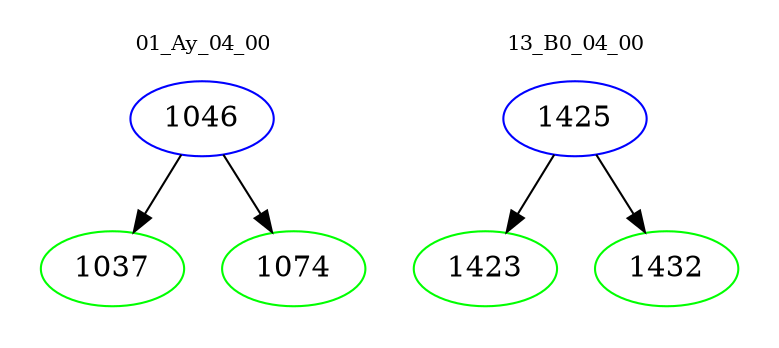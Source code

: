 digraph{
subgraph cluster_0 {
color = white
label = "01_Ay_04_00";
fontsize=10;
T0_1046 [label="1046", color="blue"]
T0_1046 -> T0_1037 [color="black"]
T0_1037 [label="1037", color="green"]
T0_1046 -> T0_1074 [color="black"]
T0_1074 [label="1074", color="green"]
}
subgraph cluster_1 {
color = white
label = "13_B0_04_00";
fontsize=10;
T1_1425 [label="1425", color="blue"]
T1_1425 -> T1_1423 [color="black"]
T1_1423 [label="1423", color="green"]
T1_1425 -> T1_1432 [color="black"]
T1_1432 [label="1432", color="green"]
}
}
